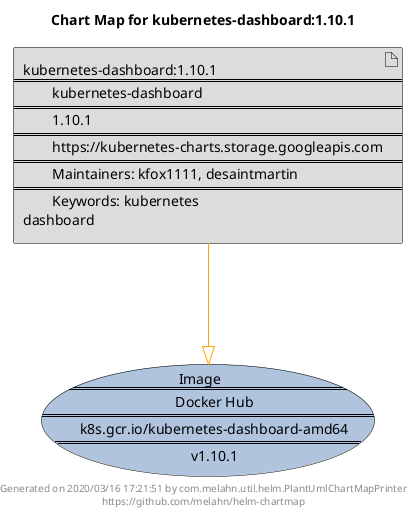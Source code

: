 @startuml
skinparam linetype ortho
skinparam backgroundColor white
skinparam usecaseBorderColor black
skinparam usecaseArrowColor LightSlateGray
skinparam artifactBorderColor black
skinparam artifactArrowColor LightSlateGray

title Chart Map for kubernetes-dashboard:1.10.1

'There is one referenced Helm Chart
artifact "kubernetes-dashboard:1.10.1\n====\n\tkubernetes-dashboard\n====\n\t1.10.1\n====\n\thttps://kubernetes-charts.storage.googleapis.com\n====\n\tMaintainers: kfox1111, desaintmartin\n====\n\tKeywords: kubernetes\ndashboard" as kubernetes_dashboard_1_10_1 #Gainsboro

'There is one referenced Docker Image
usecase "Image\n====\n\tDocker Hub\n====\n\tk8s.gcr.io/kubernetes-dashboard-amd64\n====\n\tv1.10.1" as k8s_gcr_io_kubernetes_dashboard_amd64_v1_10_1 #LightSteelBlue

'Chart Dependencies
kubernetes_dashboard_1_10_1--[#orange]-|>k8s_gcr_io_kubernetes_dashboard_amd64_v1_10_1

center footer Generated on 2020/03/16 17:21:51 by com.melahn.util.helm.PlantUmlChartMapPrinter\nhttps://github.com/melahn/helm-chartmap
@enduml
